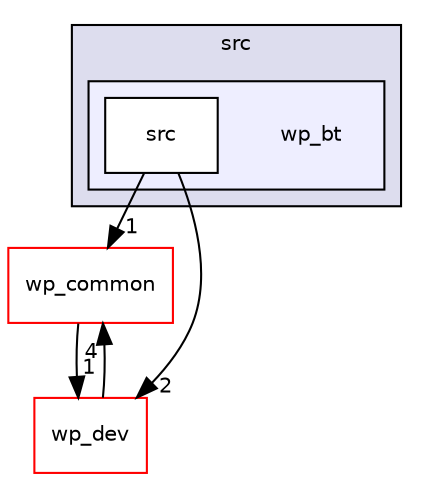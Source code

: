 digraph "wp_bt" {
  bgcolor=transparent;
  compound=true
  node [ fontsize="10", fontname="Helvetica"];
  edge [ labelfontsize="10", labelfontname="Helvetica"];
  subgraph clusterdir_68267d1309a1af8e8297ef4c3efbcdba {
    graph [ bgcolor="#ddddee", pencolor="black", label="src" fontname="Helvetica", fontsize="10", URL="dir_68267d1309a1af8e8297ef4c3efbcdba.html"]
  subgraph clusterdir_56690f865c0fb1678ce292c7fd411ad3 {
    graph [ bgcolor="#eeeeff", pencolor="black", label="" URL="dir_56690f865c0fb1678ce292c7fd411ad3.html"];
    dir_56690f865c0fb1678ce292c7fd411ad3 [shape=plaintext label="wp_bt"];
    dir_2895785ab4cbb5ac86b3c598d86f613a [shape=box label="src" color="black" fillcolor="white" style="filled" URL="dir_2895785ab4cbb5ac86b3c598d86f613a.html"];
  }
  }
  dir_28711c213e476afb71f97a322fc62cbb [shape=box label="wp_common" color="red" URL="dir_28711c213e476afb71f97a322fc62cbb.html"];
  dir_9302ac7e3aa509d61fd690b87f2b61b2 [shape=box label="wp_dev" color="red" URL="dir_9302ac7e3aa509d61fd690b87f2b61b2.html"];
  dir_28711c213e476afb71f97a322fc62cbb->dir_9302ac7e3aa509d61fd690b87f2b61b2 [headlabel="1", labeldistance=1.5 headhref="dir_000007_000012.html"];
  dir_2895785ab4cbb5ac86b3c598d86f613a->dir_28711c213e476afb71f97a322fc62cbb [headlabel="1", labeldistance=1.5 headhref="dir_000006_000007.html"];
  dir_2895785ab4cbb5ac86b3c598d86f613a->dir_9302ac7e3aa509d61fd690b87f2b61b2 [headlabel="2", labeldistance=1.5 headhref="dir_000006_000012.html"];
  dir_9302ac7e3aa509d61fd690b87f2b61b2->dir_28711c213e476afb71f97a322fc62cbb [headlabel="4", labeldistance=1.5 headhref="dir_000012_000007.html"];
}
